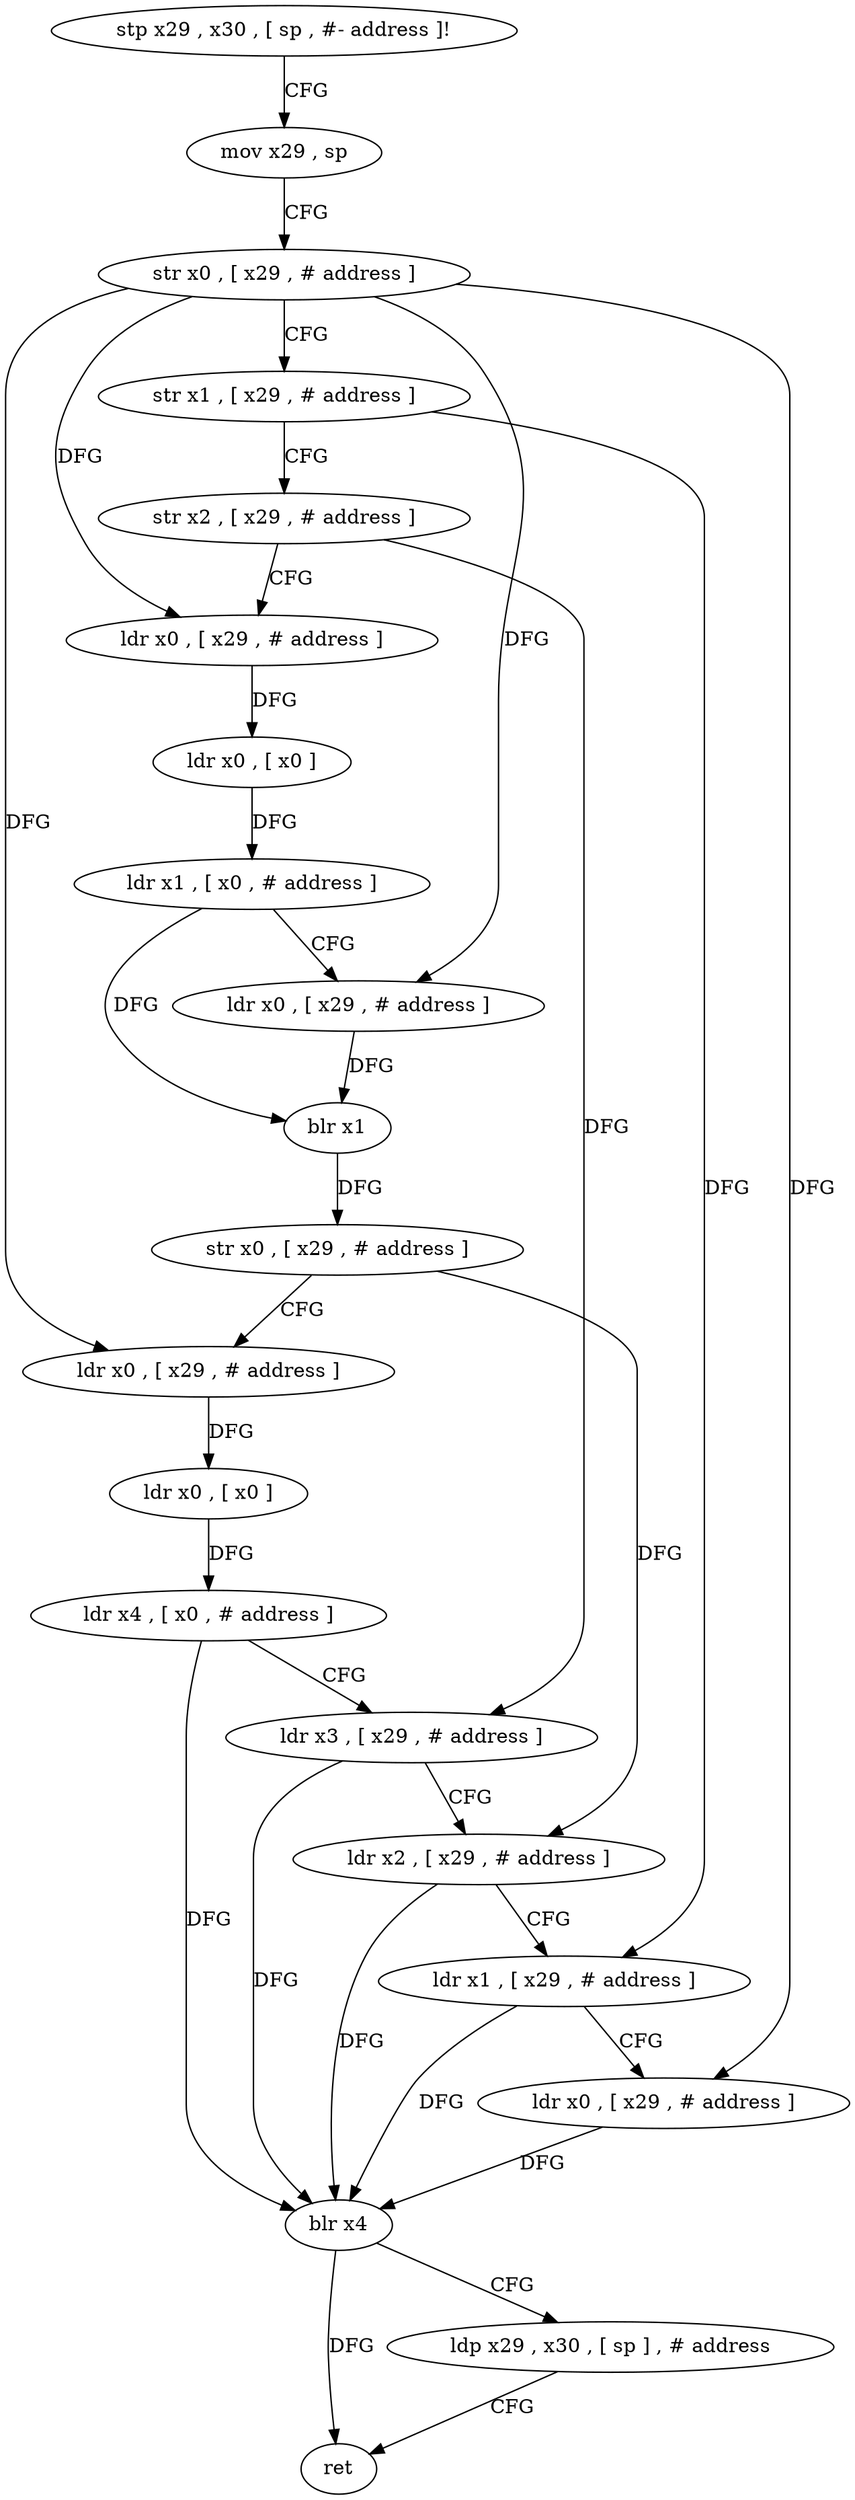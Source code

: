 digraph "func" {
"230964" [label = "stp x29 , x30 , [ sp , #- address ]!" ]
"230968" [label = "mov x29 , sp" ]
"230972" [label = "str x0 , [ x29 , # address ]" ]
"230976" [label = "str x1 , [ x29 , # address ]" ]
"230980" [label = "str x2 , [ x29 , # address ]" ]
"230984" [label = "ldr x0 , [ x29 , # address ]" ]
"230988" [label = "ldr x0 , [ x0 ]" ]
"230992" [label = "ldr x1 , [ x0 , # address ]" ]
"230996" [label = "ldr x0 , [ x29 , # address ]" ]
"231000" [label = "blr x1" ]
"231004" [label = "str x0 , [ x29 , # address ]" ]
"231008" [label = "ldr x0 , [ x29 , # address ]" ]
"231012" [label = "ldr x0 , [ x0 ]" ]
"231016" [label = "ldr x4 , [ x0 , # address ]" ]
"231020" [label = "ldr x3 , [ x29 , # address ]" ]
"231024" [label = "ldr x2 , [ x29 , # address ]" ]
"231028" [label = "ldr x1 , [ x29 , # address ]" ]
"231032" [label = "ldr x0 , [ x29 , # address ]" ]
"231036" [label = "blr x4" ]
"231040" [label = "ldp x29 , x30 , [ sp ] , # address" ]
"231044" [label = "ret" ]
"230964" -> "230968" [ label = "CFG" ]
"230968" -> "230972" [ label = "CFG" ]
"230972" -> "230976" [ label = "CFG" ]
"230972" -> "230984" [ label = "DFG" ]
"230972" -> "230996" [ label = "DFG" ]
"230972" -> "231008" [ label = "DFG" ]
"230972" -> "231032" [ label = "DFG" ]
"230976" -> "230980" [ label = "CFG" ]
"230976" -> "231028" [ label = "DFG" ]
"230980" -> "230984" [ label = "CFG" ]
"230980" -> "231020" [ label = "DFG" ]
"230984" -> "230988" [ label = "DFG" ]
"230988" -> "230992" [ label = "DFG" ]
"230992" -> "230996" [ label = "CFG" ]
"230992" -> "231000" [ label = "DFG" ]
"230996" -> "231000" [ label = "DFG" ]
"231000" -> "231004" [ label = "DFG" ]
"231004" -> "231008" [ label = "CFG" ]
"231004" -> "231024" [ label = "DFG" ]
"231008" -> "231012" [ label = "DFG" ]
"231012" -> "231016" [ label = "DFG" ]
"231016" -> "231020" [ label = "CFG" ]
"231016" -> "231036" [ label = "DFG" ]
"231020" -> "231024" [ label = "CFG" ]
"231020" -> "231036" [ label = "DFG" ]
"231024" -> "231028" [ label = "CFG" ]
"231024" -> "231036" [ label = "DFG" ]
"231028" -> "231032" [ label = "CFG" ]
"231028" -> "231036" [ label = "DFG" ]
"231032" -> "231036" [ label = "DFG" ]
"231036" -> "231040" [ label = "CFG" ]
"231036" -> "231044" [ label = "DFG" ]
"231040" -> "231044" [ label = "CFG" ]
}
